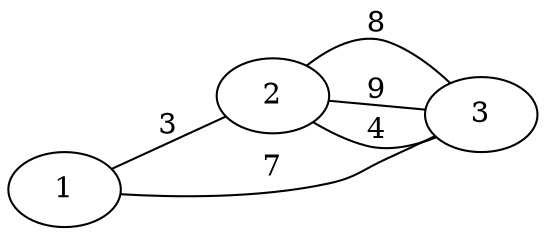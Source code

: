 graph {
    rankdir=LR
    1 -- 2 [label=3, len=3]
    1 -- 3 [label=7, len=7]
    2 -- 3 [label=8, len=8]
    2 -- 3 [label=9, len=9]
    2 -- 3 [label=4, len=4]
}
